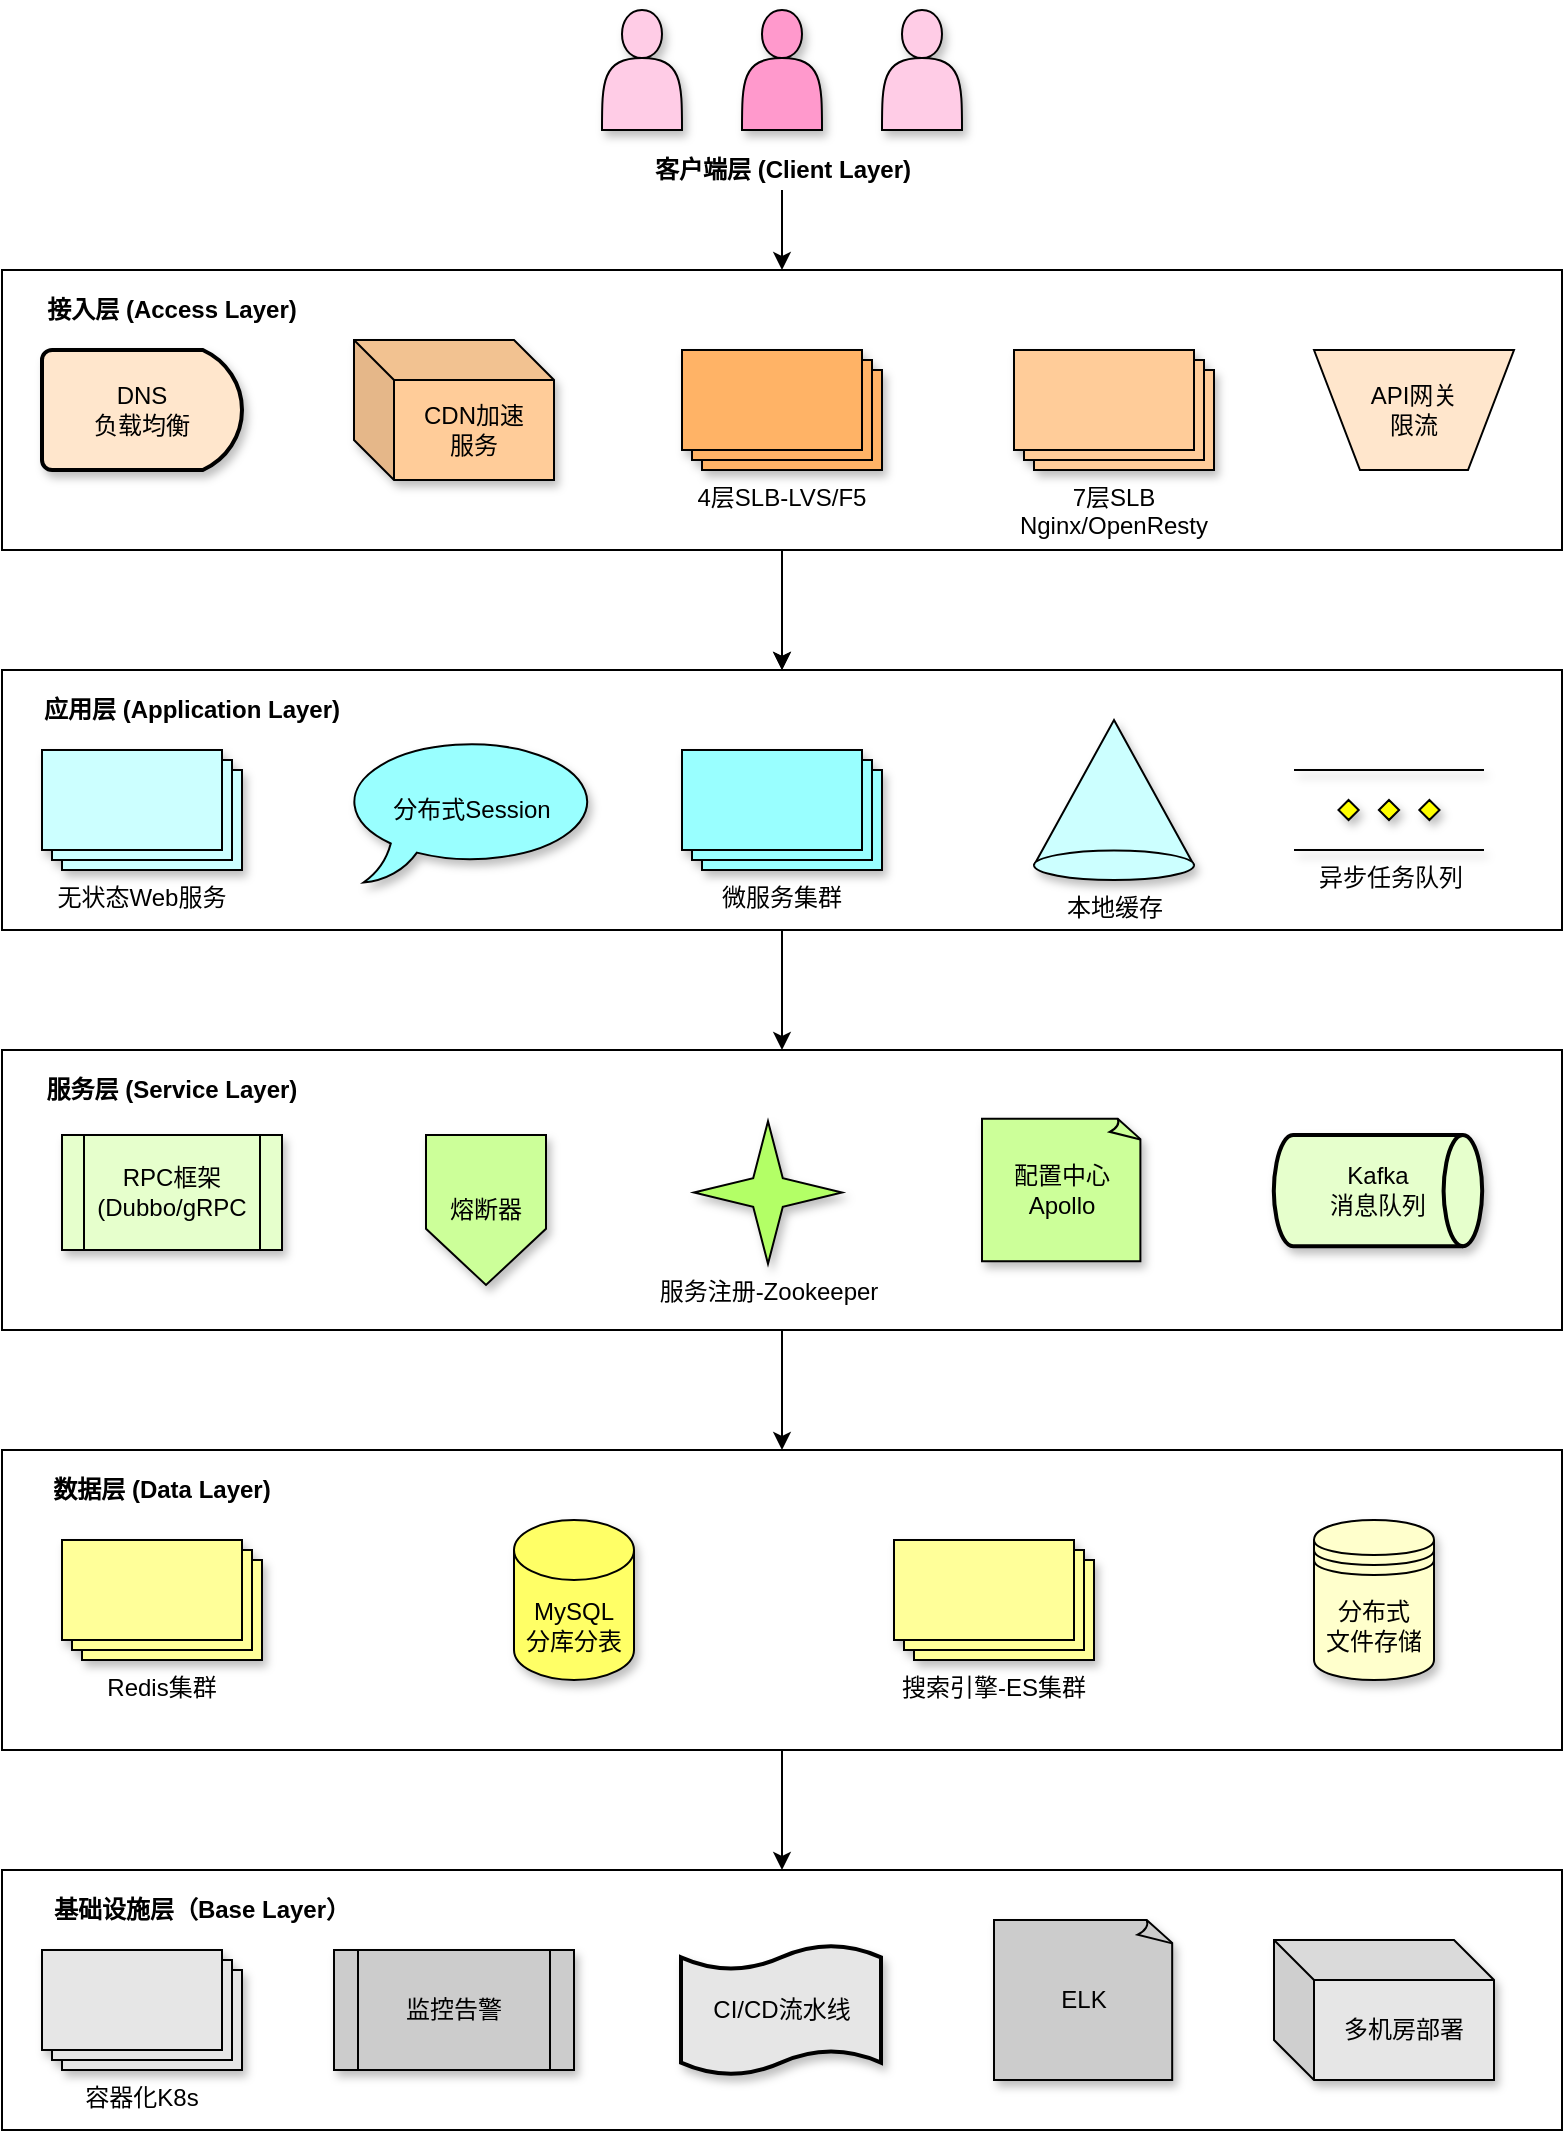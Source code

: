 <mxfile version="28.0.7">
  <diagram name="第 1 页" id="P3gRC8_A3UrOJRgZvE9z">
    <mxGraphModel dx="1210" dy="534" grid="1" gridSize="10" guides="1" tooltips="1" connect="1" arrows="1" fold="1" page="1" pageScale="1" pageWidth="827" pageHeight="1169" math="0" shadow="0">
      <root>
        <mxCell id="0" />
        <mxCell id="1" parent="0" />
        <mxCell id="5bmjGJW-6Xc3s-OgvxNP-55" value="" style="group" parent="1" vertex="1" connectable="0">
          <mxGeometry x="324" y="50" width="180" height="90" as="geometry" />
        </mxCell>
        <mxCell id="5bmjGJW-6Xc3s-OgvxNP-53" value="&lt;b&gt;客户端层 (Client Layer)&lt;/b&gt;" style="text;strokeColor=none;align=center;fillColor=none;html=1;verticalAlign=middle;whiteSpace=wrap;rounded=0;" parent="5bmjGJW-6Xc3s-OgvxNP-55" vertex="1">
          <mxGeometry x="22.5" y="70" width="135" height="20" as="geometry" />
        </mxCell>
        <mxCell id="5bmjGJW-6Xc3s-OgvxNP-49" value="" style="shape=actor;whiteSpace=wrap;html=1;fillColor=#FFCCE6;shadow=1;" parent="5bmjGJW-6Xc3s-OgvxNP-55" vertex="1">
          <mxGeometry width="40" height="60" as="geometry" />
        </mxCell>
        <mxCell id="5bmjGJW-6Xc3s-OgvxNP-50" value="" style="shape=actor;whiteSpace=wrap;html=1;fillColor=#FF99CC;shadow=1;" parent="5bmjGJW-6Xc3s-OgvxNP-55" vertex="1">
          <mxGeometry x="70" width="40" height="60" as="geometry" />
        </mxCell>
        <mxCell id="5bmjGJW-6Xc3s-OgvxNP-51" value="" style="shape=actor;whiteSpace=wrap;html=1;fillColor=#FFCCE6;shadow=1;" parent="5bmjGJW-6Xc3s-OgvxNP-55" vertex="1">
          <mxGeometry x="140" width="40" height="60" as="geometry" />
        </mxCell>
        <mxCell id="5bmjGJW-6Xc3s-OgvxNP-76" value="" style="group" parent="1" vertex="1" connectable="0">
          <mxGeometry x="24" y="570" width="780" height="140" as="geometry" />
        </mxCell>
        <mxCell id="5bmjGJW-6Xc3s-OgvxNP-70" value="" style="rounded=0;whiteSpace=wrap;html=1;" parent="5bmjGJW-6Xc3s-OgvxNP-76" vertex="1">
          <mxGeometry width="780" height="140" as="geometry" />
        </mxCell>
        <mxCell id="5bmjGJW-6Xc3s-OgvxNP-27" value="&lt;b&gt;服务层 (Service Layer)&lt;/b&gt;" style="text;strokeColor=none;align=center;fillColor=none;html=1;verticalAlign=middle;whiteSpace=wrap;rounded=0;" parent="5bmjGJW-6Xc3s-OgvxNP-76" vertex="1">
          <mxGeometry x="20" y="10" width="130" height="20" as="geometry" />
        </mxCell>
        <mxCell id="5bmjGJW-6Xc3s-OgvxNP-23" value="RPC框架&lt;br&gt;(Dubbo/gRPC" style="shape=process;whiteSpace=wrap;html=1;backgroundOutline=1;fillColor=#E6FFCC;shadow=1;" parent="5bmjGJW-6Xc3s-OgvxNP-76" vertex="1">
          <mxGeometry x="30" y="42.5" width="110" height="57.5" as="geometry" />
        </mxCell>
        <mxCell id="5bmjGJW-6Xc3s-OgvxNP-25" value="熔断器" style="shape=offPageConnector;whiteSpace=wrap;html=1;fillColor=#CCFF99;shadow=1;" parent="5bmjGJW-6Xc3s-OgvxNP-76" vertex="1">
          <mxGeometry x="212" y="42.5" width="60" height="75" as="geometry" />
        </mxCell>
        <mxCell id="5bmjGJW-6Xc3s-OgvxNP-57" value="配置中心&lt;br&gt;Apollo" style="whiteSpace=wrap;html=1;shape=mxgraph.basic.document;fillColor=#CCFF99;shadow=1;" parent="5bmjGJW-6Xc3s-OgvxNP-76" vertex="1">
          <mxGeometry x="490" y="34.37" width="80" height="71.25" as="geometry" />
        </mxCell>
        <mxCell id="UVUFMQYEo8M_Fd0JZdPp-11" value="服务注册-Zookeeper" style="verticalLabelPosition=bottom;verticalAlign=top;html=1;shape=mxgraph.basic.4_point_star_2;dx=0.8;fillColor=#B3FF66;shadow=1;" vertex="1" parent="5bmjGJW-6Xc3s-OgvxNP-76">
          <mxGeometry x="346" y="35.62" width="74" height="71.26" as="geometry" />
        </mxCell>
        <mxCell id="UVUFMQYEo8M_Fd0JZdPp-17" value="Kafka&lt;br&gt;消息队列" style="strokeWidth=2;html=1;shape=mxgraph.flowchart.direct_data;whiteSpace=wrap;fillColor=#E6FFCC;shadow=1;" vertex="1" parent="5bmjGJW-6Xc3s-OgvxNP-76">
          <mxGeometry x="636" y="42.5" width="104" height="55.63" as="geometry" />
        </mxCell>
        <mxCell id="5bmjGJW-6Xc3s-OgvxNP-77" value="" style="group" parent="1" vertex="1" connectable="0">
          <mxGeometry x="24" y="770" width="780" height="150" as="geometry" />
        </mxCell>
        <mxCell id="5bmjGJW-6Xc3s-OgvxNP-71" value="" style="rounded=0;whiteSpace=wrap;html=1;" parent="5bmjGJW-6Xc3s-OgvxNP-77" vertex="1">
          <mxGeometry width="780" height="150" as="geometry" />
        </mxCell>
        <mxCell id="5bmjGJW-6Xc3s-OgvxNP-15" value="&lt;b&gt;数据层 (Data Layer)&lt;/b&gt;" style="text;strokeColor=none;align=center;fillColor=none;html=1;verticalAlign=middle;whiteSpace=wrap;rounded=0;" parent="5bmjGJW-6Xc3s-OgvxNP-77" vertex="1">
          <mxGeometry x="20" y="10" width="120" height="20" as="geometry" />
        </mxCell>
        <mxCell id="5bmjGJW-6Xc3s-OgvxNP-9" value="Redis集群" style="verticalLabelPosition=bottom;verticalAlign=top;html=1;shape=mxgraph.basic.layered_rect;dx=10;outlineConnect=0;whiteSpace=wrap;fillColor=#FFFF99;shadow=1;" parent="5bmjGJW-6Xc3s-OgvxNP-77" vertex="1">
          <mxGeometry x="30" y="45" width="100" height="60" as="geometry" />
        </mxCell>
        <mxCell id="5bmjGJW-6Xc3s-OgvxNP-11" value="MySQL&lt;br&gt;分库分表" style="shape=cylinder3;whiteSpace=wrap;html=1;boundedLbl=1;backgroundOutline=1;size=15;fillColor=#FFFF66;shadow=1;" parent="5bmjGJW-6Xc3s-OgvxNP-77" vertex="1">
          <mxGeometry x="256" y="35" width="60" height="80" as="geometry" />
        </mxCell>
        <mxCell id="5bmjGJW-6Xc3s-OgvxNP-12" value="搜索引擎-ES集群" style="verticalLabelPosition=bottom;verticalAlign=top;html=1;shape=mxgraph.basic.layered_rect;dx=10;outlineConnect=0;whiteSpace=wrap;fillColor=#FFFF99;shadow=1;" parent="5bmjGJW-6Xc3s-OgvxNP-77" vertex="1">
          <mxGeometry x="446" y="45" width="100" height="60" as="geometry" />
        </mxCell>
        <mxCell id="5bmjGJW-6Xc3s-OgvxNP-13" value="分布式&lt;br&gt;文件存储" style="shape=datastore;whiteSpace=wrap;html=1;fillColor=#FFFFCC;shadow=1;" parent="5bmjGJW-6Xc3s-OgvxNP-77" vertex="1">
          <mxGeometry x="656" y="35" width="60" height="80" as="geometry" />
        </mxCell>
        <mxCell id="5bmjGJW-6Xc3s-OgvxNP-78" value="" style="group" parent="1" vertex="1" connectable="0">
          <mxGeometry x="24" y="980" width="780" height="130" as="geometry" />
        </mxCell>
        <mxCell id="5bmjGJW-6Xc3s-OgvxNP-72" value="" style="rounded=0;whiteSpace=wrap;html=1;" parent="5bmjGJW-6Xc3s-OgvxNP-78" vertex="1">
          <mxGeometry width="780" height="130" as="geometry" />
        </mxCell>
        <mxCell id="5bmjGJW-6Xc3s-OgvxNP-7" value="&lt;b&gt;基础设施层（Base Layer）&lt;/b&gt;" style="text;strokeColor=none;align=center;fillColor=none;html=1;verticalAlign=middle;whiteSpace=wrap;rounded=0;" parent="5bmjGJW-6Xc3s-OgvxNP-78" vertex="1">
          <mxGeometry x="20" y="10" width="160" height="20" as="geometry" />
        </mxCell>
        <mxCell id="5bmjGJW-6Xc3s-OgvxNP-1" value="容器化K8s" style="verticalLabelPosition=bottom;verticalAlign=top;html=1;shape=mxgraph.basic.layered_rect;dx=10;outlineConnect=0;whiteSpace=wrap;fillColor=#E6E6E6;shadow=1;" parent="5bmjGJW-6Xc3s-OgvxNP-78" vertex="1">
          <mxGeometry x="20" y="40" width="100" height="60" as="geometry" />
        </mxCell>
        <mxCell id="5bmjGJW-6Xc3s-OgvxNP-2" value="监控告警" style="shape=process;whiteSpace=wrap;html=1;backgroundOutline=1;fillColor=#CCCCCC;shadow=1;" parent="5bmjGJW-6Xc3s-OgvxNP-78" vertex="1">
          <mxGeometry x="166" y="40" width="120" height="60" as="geometry" />
        </mxCell>
        <mxCell id="5bmjGJW-6Xc3s-OgvxNP-4" value="ELK" style="whiteSpace=wrap;html=1;shape=mxgraph.basic.document;fillColor=#CCCCCC;shadow=1;" parent="5bmjGJW-6Xc3s-OgvxNP-78" vertex="1">
          <mxGeometry x="496" y="25" width="90" height="80" as="geometry" />
        </mxCell>
        <mxCell id="5bmjGJW-6Xc3s-OgvxNP-5" value="多机房部署" style="shape=cube;whiteSpace=wrap;html=1;boundedLbl=1;backgroundOutline=1;darkOpacity=0.05;darkOpacity2=0.1;fillColor=#E6E6E6;shadow=1;" parent="5bmjGJW-6Xc3s-OgvxNP-78" vertex="1">
          <mxGeometry x="636" y="35" width="110" height="70" as="geometry" />
        </mxCell>
        <mxCell id="UVUFMQYEo8M_Fd0JZdPp-14" value="CI/CD流水线" style="shape=tape;whiteSpace=wrap;html=1;strokeWidth=2;size=0.19;fillColor=#E6E6E6;shadow=1;" vertex="1" parent="5bmjGJW-6Xc3s-OgvxNP-78">
          <mxGeometry x="339.5" y="37.5" width="100" height="65" as="geometry" />
        </mxCell>
        <mxCell id="5bmjGJW-6Xc3s-OgvxNP-80" style="edgeStyle=orthogonalEdgeStyle;rounded=0;orthogonalLoop=1;jettySize=auto;html=1;entryX=0.5;entryY=0;entryDx=0;entryDy=0;" parent="1" source="5bmjGJW-6Xc3s-OgvxNP-66" target="5bmjGJW-6Xc3s-OgvxNP-68" edge="1">
          <mxGeometry relative="1" as="geometry" />
        </mxCell>
        <mxCell id="5bmjGJW-6Xc3s-OgvxNP-81" style="edgeStyle=orthogonalEdgeStyle;rounded=0;orthogonalLoop=1;jettySize=auto;html=1;entryX=0.5;entryY=0;entryDx=0;entryDy=0;" parent="1" source="5bmjGJW-6Xc3s-OgvxNP-68" target="5bmjGJW-6Xc3s-OgvxNP-70" edge="1">
          <mxGeometry relative="1" as="geometry" />
        </mxCell>
        <mxCell id="5bmjGJW-6Xc3s-OgvxNP-82" style="edgeStyle=orthogonalEdgeStyle;rounded=0;orthogonalLoop=1;jettySize=auto;html=1;entryX=0.5;entryY=0;entryDx=0;entryDy=0;" parent="1" source="5bmjGJW-6Xc3s-OgvxNP-70" target="5bmjGJW-6Xc3s-OgvxNP-71" edge="1">
          <mxGeometry relative="1" as="geometry" />
        </mxCell>
        <mxCell id="5bmjGJW-6Xc3s-OgvxNP-83" style="edgeStyle=orthogonalEdgeStyle;rounded=0;orthogonalLoop=1;jettySize=auto;html=1;entryX=0.5;entryY=0;entryDx=0;entryDy=0;" parent="1" source="5bmjGJW-6Xc3s-OgvxNP-71" target="5bmjGJW-6Xc3s-OgvxNP-72" edge="1">
          <mxGeometry relative="1" as="geometry" />
        </mxCell>
        <mxCell id="5bmjGJW-6Xc3s-OgvxNP-84" style="edgeStyle=orthogonalEdgeStyle;rounded=0;orthogonalLoop=1;jettySize=auto;html=1;entryX=0.5;entryY=0;entryDx=0;entryDy=0;" parent="1" source="5bmjGJW-6Xc3s-OgvxNP-53" target="5bmjGJW-6Xc3s-OgvxNP-66" edge="1">
          <mxGeometry relative="1" as="geometry" />
        </mxCell>
        <mxCell id="5bmjGJW-6Xc3s-OgvxNP-66" value="" style="rounded=0;whiteSpace=wrap;html=1;" parent="1" vertex="1">
          <mxGeometry x="24" y="180" width="780" height="140" as="geometry" />
        </mxCell>
        <mxCell id="5bmjGJW-6Xc3s-OgvxNP-47" value="&lt;b&gt;接入层 (Access Layer)&lt;/b&gt;" style="text;strokeColor=none;align=center;fillColor=none;html=1;verticalAlign=middle;whiteSpace=wrap;rounded=0;" parent="1" vertex="1">
          <mxGeometry x="44" y="190" width="130" height="20" as="geometry" />
        </mxCell>
        <mxCell id="5bmjGJW-6Xc3s-OgvxNP-40" value="DNS&lt;br&gt;负载均衡" style="strokeWidth=2;html=1;shape=mxgraph.flowchart.delay;whiteSpace=wrap;fillColor=#FFE6CC;shadow=1;" parent="1" vertex="1">
          <mxGeometry x="44" y="220" width="100" height="60" as="geometry" />
        </mxCell>
        <mxCell id="5bmjGJW-6Xc3s-OgvxNP-41" value="CDN加速&lt;br&gt;服务" style="shape=cube;whiteSpace=wrap;html=1;boundedLbl=1;backgroundOutline=1;darkOpacity=0.05;darkOpacity2=0.1;fillColor=#FFCC99;shadow=1;" parent="1" vertex="1">
          <mxGeometry x="200" y="215" width="100" height="70" as="geometry" />
        </mxCell>
        <mxCell id="UVUFMQYEo8M_Fd0JZdPp-2" value="" style="edgeStyle=orthogonalEdgeStyle;rounded=0;orthogonalLoop=1;jettySize=auto;html=1;exitX=0.5;exitY=1;exitDx=0;exitDy=0;" edge="1" parent="1" source="5bmjGJW-6Xc3s-OgvxNP-66" target="5bmjGJW-6Xc3s-OgvxNP-68">
          <mxGeometry relative="1" as="geometry" />
        </mxCell>
        <mxCell id="5bmjGJW-6Xc3s-OgvxNP-42" value="4层SLB-LVS/F5" style="verticalLabelPosition=bottom;verticalAlign=top;html=1;shape=mxgraph.basic.layered_rect;dx=10;outlineConnect=0;whiteSpace=wrap;fillColor=#FFB366;shadow=1;" parent="1" vertex="1">
          <mxGeometry x="364" y="220" width="100" height="60" as="geometry" />
        </mxCell>
        <mxCell id="5bmjGJW-6Xc3s-OgvxNP-43" value="7层SLB Nginx/OpenResty" style="verticalLabelPosition=bottom;verticalAlign=top;html=1;shape=mxgraph.basic.layered_rect;dx=10;outlineConnect=0;whiteSpace=wrap;shadow=1;fillColor=#FFCC99;" parent="1" vertex="1">
          <mxGeometry x="530" y="220" width="100" height="60" as="geometry" />
        </mxCell>
        <mxCell id="5bmjGJW-6Xc3s-OgvxNP-68" value="" style="rounded=0;whiteSpace=wrap;html=1;" parent="1" vertex="1">
          <mxGeometry x="24" y="380" width="780" height="130" as="geometry" />
        </mxCell>
        <mxCell id="5bmjGJW-6Xc3s-OgvxNP-37" value="&lt;b&gt;应用层 (Application Layer)&lt;/b&gt;" style="text;strokeColor=none;align=center;fillColor=none;html=1;verticalAlign=middle;whiteSpace=wrap;rounded=0;" parent="1" vertex="1">
          <mxGeometry x="44" y="390" width="150" height="20" as="geometry" />
        </mxCell>
        <mxCell id="5bmjGJW-6Xc3s-OgvxNP-29" value="无状态Web服务" style="verticalLabelPosition=bottom;verticalAlign=top;html=1;shape=mxgraph.basic.layered_rect;dx=10;outlineConnect=0;whiteSpace=wrap;fillColor=#CCFFFF;shadow=1;" parent="1" vertex="1">
          <mxGeometry x="44" y="420" width="100" height="60" as="geometry" />
        </mxCell>
        <mxCell id="UVUFMQYEo8M_Fd0JZdPp-6" value="微服务集群" style="verticalLabelPosition=bottom;verticalAlign=top;html=1;shape=mxgraph.basic.layered_rect;dx=10;outlineConnect=0;whiteSpace=wrap;fillColor=#99FFFF;shadow=1;" vertex="1" parent="1">
          <mxGeometry x="364" y="420" width="100" height="60" as="geometry" />
        </mxCell>
        <mxCell id="UVUFMQYEo8M_Fd0JZdPp-7" value="异步任务队列" style="verticalLabelPosition=bottom;verticalAlign=top;html=1;shape=mxgraph.flowchart.parallel_mode;pointerEvents=1;fillColor=#66FFFF;shadow=1;" vertex="1" parent="1">
          <mxGeometry x="670" y="430" width="95" height="40" as="geometry" />
        </mxCell>
        <mxCell id="UVUFMQYEo8M_Fd0JZdPp-9" value="分布式Session" style="whiteSpace=wrap;html=1;shape=mxgraph.basic.oval_callout;fillColor=#99FFFF;shadow=1;" vertex="1" parent="1">
          <mxGeometry x="194" y="413.75" width="130" height="72.5" as="geometry" />
        </mxCell>
        <mxCell id="UVUFMQYEo8M_Fd0JZdPp-15" value="本地缓存" style="verticalLabelPosition=bottom;verticalAlign=top;html=1;shape=mxgraph.basic.cone;fillColor=#CCFFFF;shadow=1;" vertex="1" parent="1">
          <mxGeometry x="540" y="405" width="80" height="80" as="geometry" />
        </mxCell>
        <mxCell id="UVUFMQYEo8M_Fd0JZdPp-16" value="API网关&lt;br&gt;限流" style="verticalLabelPosition=middle;verticalAlign=middle;html=1;shape=trapezoid;perimeter=trapezoidPerimeter;whiteSpace=wrap;size=0.23;arcSize=10;flipV=1;labelPosition=center;align=center;fillColor=#FFE6CC;" vertex="1" parent="1">
          <mxGeometry x="680" y="220" width="100" height="60" as="geometry" />
        </mxCell>
      </root>
    </mxGraphModel>
  </diagram>
</mxfile>
